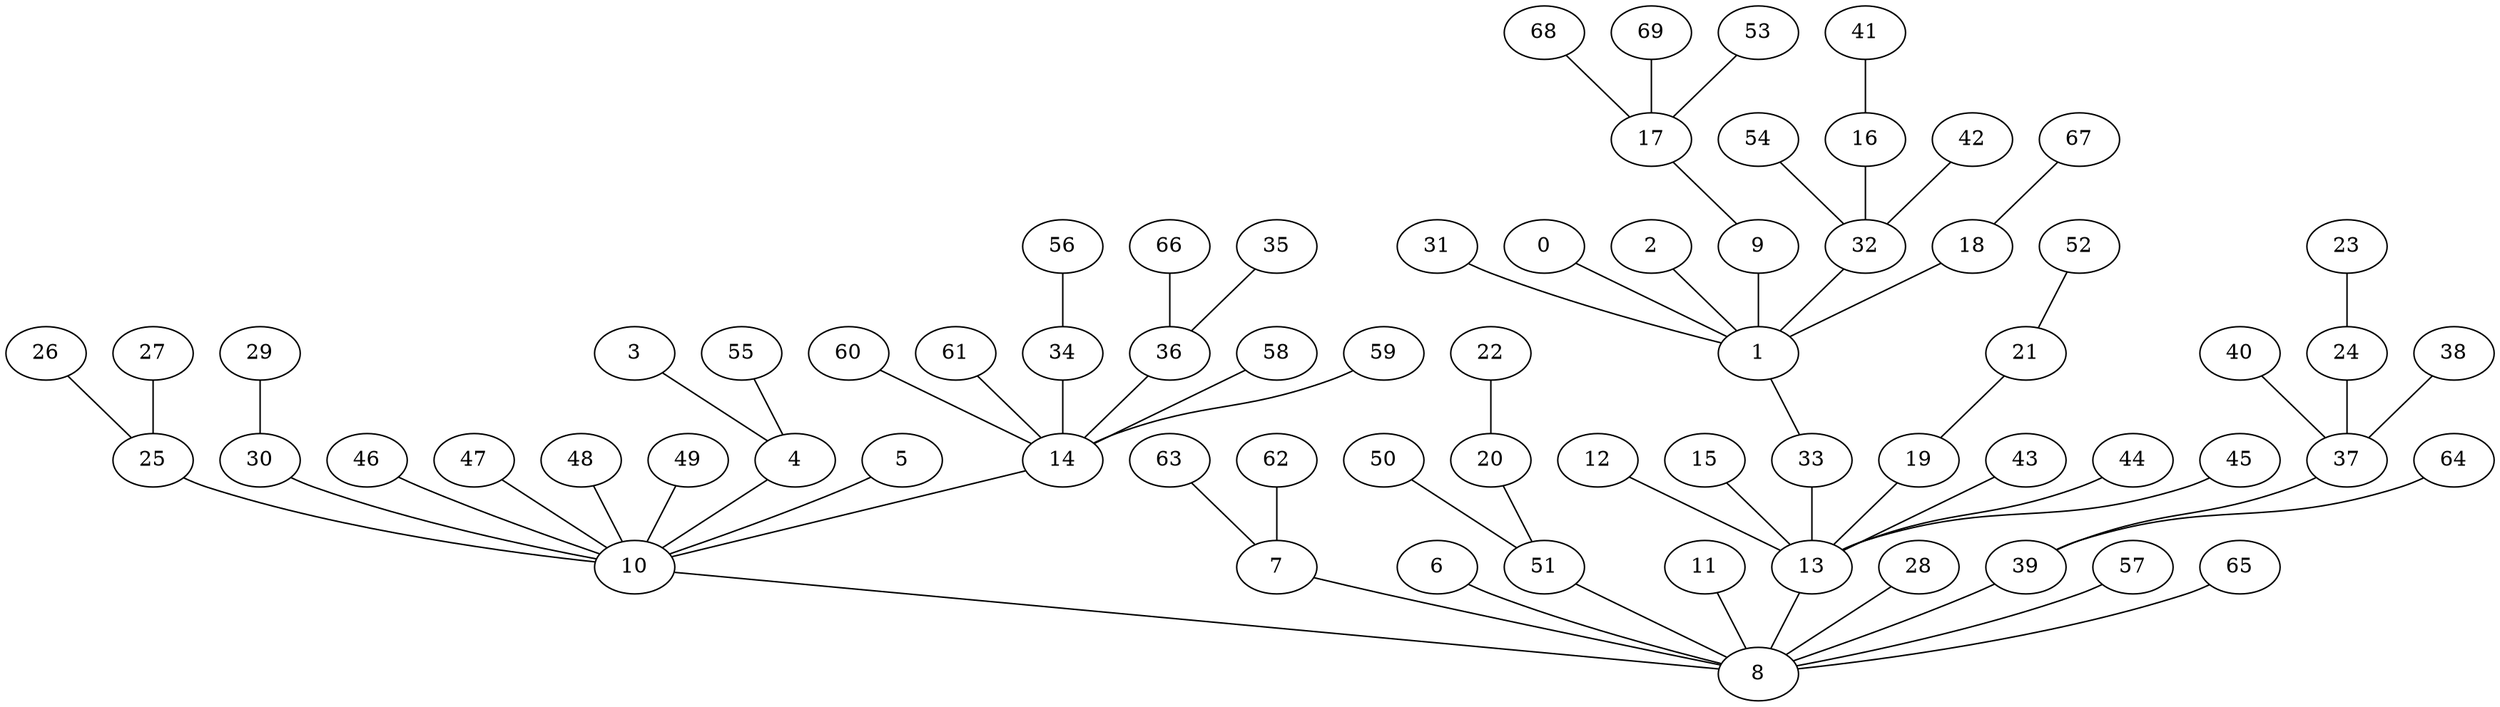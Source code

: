 strict graph G {
0 -- 1
1 -- 33
2 -- 1
3 -- 4
4 -- 10
5 -- 10
6 -- 8
7 -- 8
9 -- 1
10 -- 8
11 -- 8
12 -- 13
13 -- 8
14 -- 10
15 -- 13
16 -- 32
17 -- 9
18 -- 1
19 -- 13
20 -- 51
21 -- 19
22 -- 20
23 -- 24
24 -- 37
25 -- 10
26 -- 25
27 -- 25
28 -- 8
29 -- 30
30 -- 10
31 -- 1
32 -- 1
33 -- 13
34 -- 14
35 -- 36
36 -- 14
37 -- 39
38 -- 37
39 -- 8
40 -- 37
41 -- 16
42 -- 32
43 -- 13
44 -- 13
45 -- 13
46 -- 10
47 -- 10
48 -- 10
49 -- 10
50 -- 51
51 -- 8
52 -- 21
53 -- 17
54 -- 32
55 -- 4
56 -- 34
57 -- 8
58 -- 14
59 -- 14
60 -- 14
61 -- 14
62 -- 7
63 -- 7
64 -- 39
65 -- 8
66 -- 36
67 -- 18
68 -- 17
69 -- 17

}
